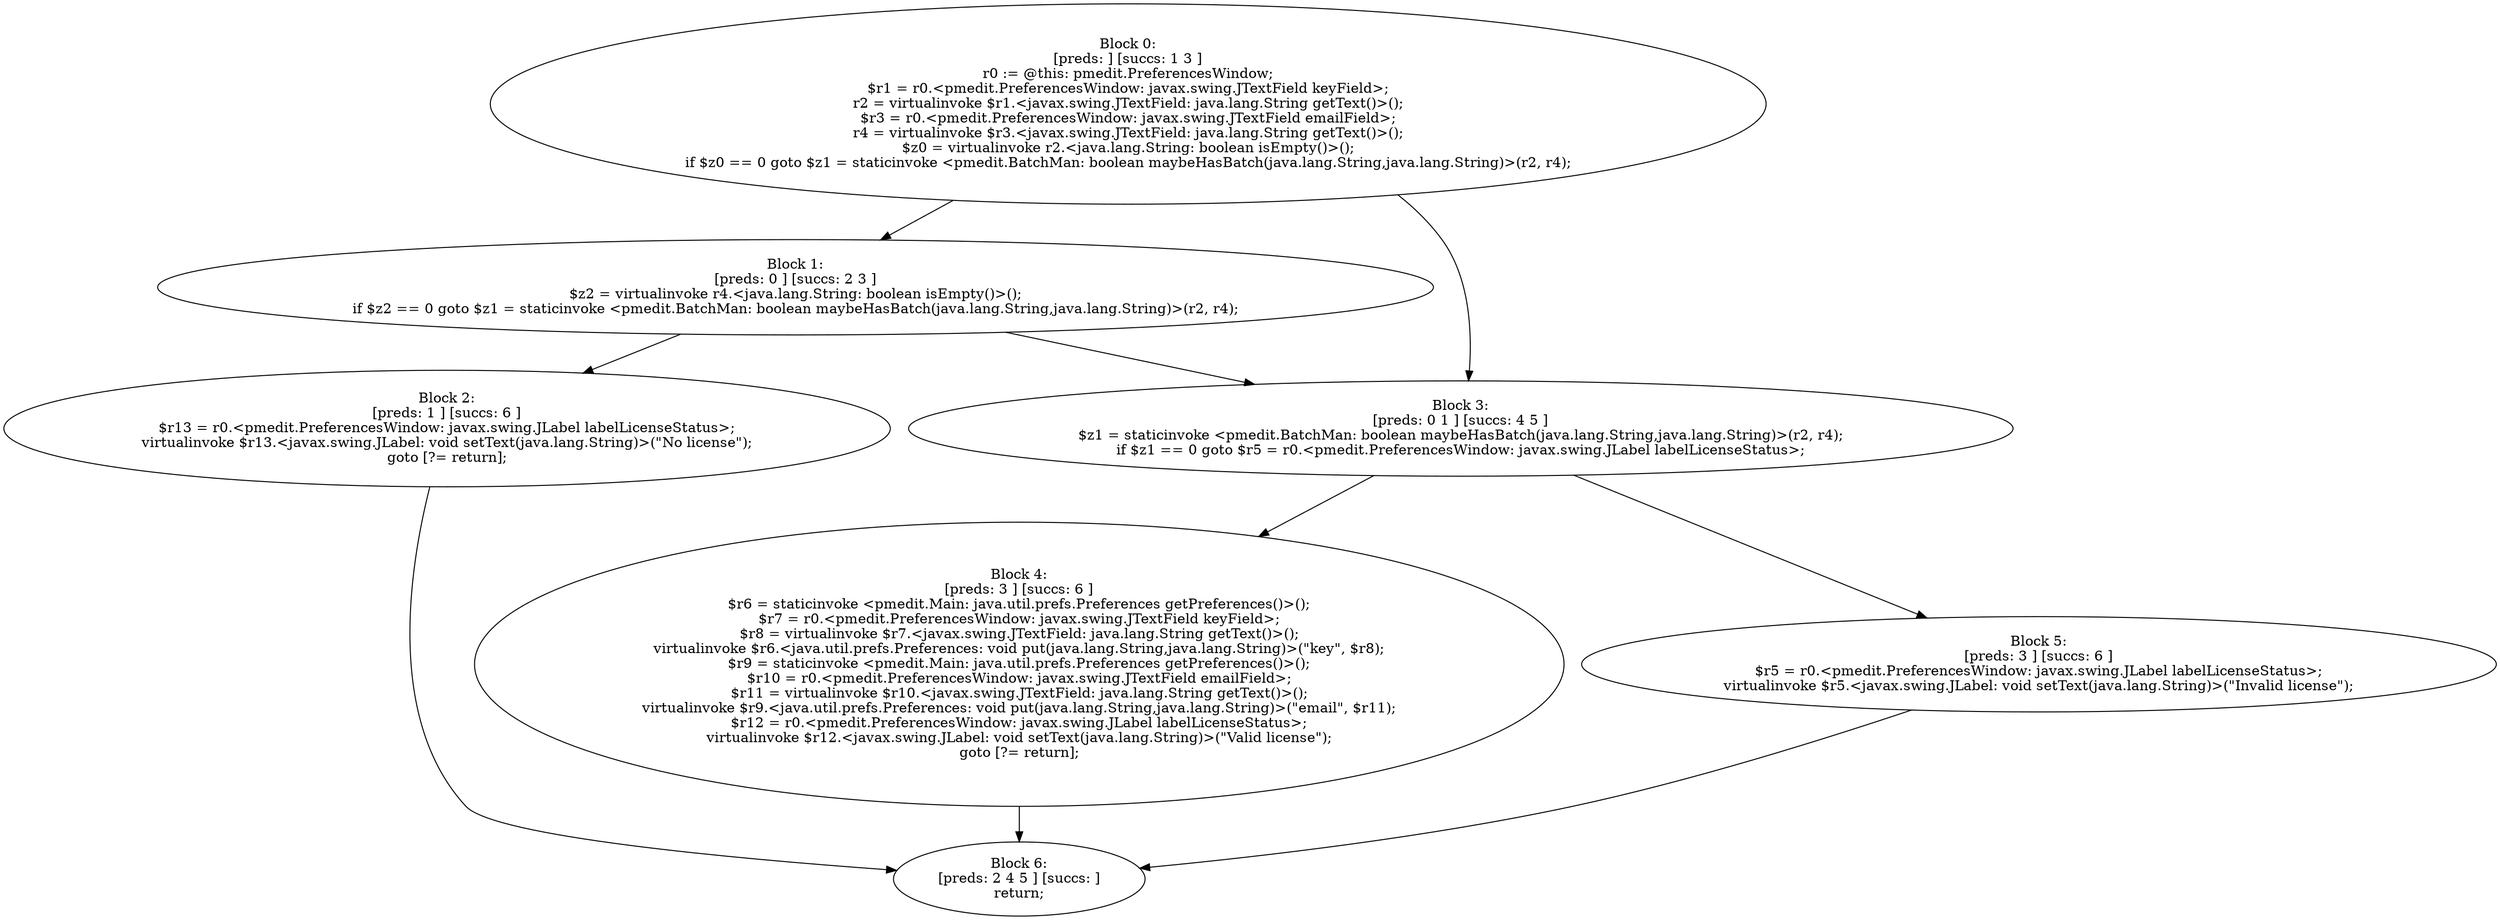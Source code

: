 digraph "unitGraph" {
    "Block 0:
[preds: ] [succs: 1 3 ]
r0 := @this: pmedit.PreferencesWindow;
$r1 = r0.<pmedit.PreferencesWindow: javax.swing.JTextField keyField>;
r2 = virtualinvoke $r1.<javax.swing.JTextField: java.lang.String getText()>();
$r3 = r0.<pmedit.PreferencesWindow: javax.swing.JTextField emailField>;
r4 = virtualinvoke $r3.<javax.swing.JTextField: java.lang.String getText()>();
$z0 = virtualinvoke r2.<java.lang.String: boolean isEmpty()>();
if $z0 == 0 goto $z1 = staticinvoke <pmedit.BatchMan: boolean maybeHasBatch(java.lang.String,java.lang.String)>(r2, r4);
"
    "Block 1:
[preds: 0 ] [succs: 2 3 ]
$z2 = virtualinvoke r4.<java.lang.String: boolean isEmpty()>();
if $z2 == 0 goto $z1 = staticinvoke <pmedit.BatchMan: boolean maybeHasBatch(java.lang.String,java.lang.String)>(r2, r4);
"
    "Block 2:
[preds: 1 ] [succs: 6 ]
$r13 = r0.<pmedit.PreferencesWindow: javax.swing.JLabel labelLicenseStatus>;
virtualinvoke $r13.<javax.swing.JLabel: void setText(java.lang.String)>(\"No license\");
goto [?= return];
"
    "Block 3:
[preds: 0 1 ] [succs: 4 5 ]
$z1 = staticinvoke <pmedit.BatchMan: boolean maybeHasBatch(java.lang.String,java.lang.String)>(r2, r4);
if $z1 == 0 goto $r5 = r0.<pmedit.PreferencesWindow: javax.swing.JLabel labelLicenseStatus>;
"
    "Block 4:
[preds: 3 ] [succs: 6 ]
$r6 = staticinvoke <pmedit.Main: java.util.prefs.Preferences getPreferences()>();
$r7 = r0.<pmedit.PreferencesWindow: javax.swing.JTextField keyField>;
$r8 = virtualinvoke $r7.<javax.swing.JTextField: java.lang.String getText()>();
virtualinvoke $r6.<java.util.prefs.Preferences: void put(java.lang.String,java.lang.String)>(\"key\", $r8);
$r9 = staticinvoke <pmedit.Main: java.util.prefs.Preferences getPreferences()>();
$r10 = r0.<pmedit.PreferencesWindow: javax.swing.JTextField emailField>;
$r11 = virtualinvoke $r10.<javax.swing.JTextField: java.lang.String getText()>();
virtualinvoke $r9.<java.util.prefs.Preferences: void put(java.lang.String,java.lang.String)>(\"email\", $r11);
$r12 = r0.<pmedit.PreferencesWindow: javax.swing.JLabel labelLicenseStatus>;
virtualinvoke $r12.<javax.swing.JLabel: void setText(java.lang.String)>(\"Valid license\");
goto [?= return];
"
    "Block 5:
[preds: 3 ] [succs: 6 ]
$r5 = r0.<pmedit.PreferencesWindow: javax.swing.JLabel labelLicenseStatus>;
virtualinvoke $r5.<javax.swing.JLabel: void setText(java.lang.String)>(\"Invalid license\");
"
    "Block 6:
[preds: 2 4 5 ] [succs: ]
return;
"
    "Block 0:
[preds: ] [succs: 1 3 ]
r0 := @this: pmedit.PreferencesWindow;
$r1 = r0.<pmedit.PreferencesWindow: javax.swing.JTextField keyField>;
r2 = virtualinvoke $r1.<javax.swing.JTextField: java.lang.String getText()>();
$r3 = r0.<pmedit.PreferencesWindow: javax.swing.JTextField emailField>;
r4 = virtualinvoke $r3.<javax.swing.JTextField: java.lang.String getText()>();
$z0 = virtualinvoke r2.<java.lang.String: boolean isEmpty()>();
if $z0 == 0 goto $z1 = staticinvoke <pmedit.BatchMan: boolean maybeHasBatch(java.lang.String,java.lang.String)>(r2, r4);
"->"Block 1:
[preds: 0 ] [succs: 2 3 ]
$z2 = virtualinvoke r4.<java.lang.String: boolean isEmpty()>();
if $z2 == 0 goto $z1 = staticinvoke <pmedit.BatchMan: boolean maybeHasBatch(java.lang.String,java.lang.String)>(r2, r4);
";
    "Block 0:
[preds: ] [succs: 1 3 ]
r0 := @this: pmedit.PreferencesWindow;
$r1 = r0.<pmedit.PreferencesWindow: javax.swing.JTextField keyField>;
r2 = virtualinvoke $r1.<javax.swing.JTextField: java.lang.String getText()>();
$r3 = r0.<pmedit.PreferencesWindow: javax.swing.JTextField emailField>;
r4 = virtualinvoke $r3.<javax.swing.JTextField: java.lang.String getText()>();
$z0 = virtualinvoke r2.<java.lang.String: boolean isEmpty()>();
if $z0 == 0 goto $z1 = staticinvoke <pmedit.BatchMan: boolean maybeHasBatch(java.lang.String,java.lang.String)>(r2, r4);
"->"Block 3:
[preds: 0 1 ] [succs: 4 5 ]
$z1 = staticinvoke <pmedit.BatchMan: boolean maybeHasBatch(java.lang.String,java.lang.String)>(r2, r4);
if $z1 == 0 goto $r5 = r0.<pmedit.PreferencesWindow: javax.swing.JLabel labelLicenseStatus>;
";
    "Block 1:
[preds: 0 ] [succs: 2 3 ]
$z2 = virtualinvoke r4.<java.lang.String: boolean isEmpty()>();
if $z2 == 0 goto $z1 = staticinvoke <pmedit.BatchMan: boolean maybeHasBatch(java.lang.String,java.lang.String)>(r2, r4);
"->"Block 2:
[preds: 1 ] [succs: 6 ]
$r13 = r0.<pmedit.PreferencesWindow: javax.swing.JLabel labelLicenseStatus>;
virtualinvoke $r13.<javax.swing.JLabel: void setText(java.lang.String)>(\"No license\");
goto [?= return];
";
    "Block 1:
[preds: 0 ] [succs: 2 3 ]
$z2 = virtualinvoke r4.<java.lang.String: boolean isEmpty()>();
if $z2 == 0 goto $z1 = staticinvoke <pmedit.BatchMan: boolean maybeHasBatch(java.lang.String,java.lang.String)>(r2, r4);
"->"Block 3:
[preds: 0 1 ] [succs: 4 5 ]
$z1 = staticinvoke <pmedit.BatchMan: boolean maybeHasBatch(java.lang.String,java.lang.String)>(r2, r4);
if $z1 == 0 goto $r5 = r0.<pmedit.PreferencesWindow: javax.swing.JLabel labelLicenseStatus>;
";
    "Block 2:
[preds: 1 ] [succs: 6 ]
$r13 = r0.<pmedit.PreferencesWindow: javax.swing.JLabel labelLicenseStatus>;
virtualinvoke $r13.<javax.swing.JLabel: void setText(java.lang.String)>(\"No license\");
goto [?= return];
"->"Block 6:
[preds: 2 4 5 ] [succs: ]
return;
";
    "Block 3:
[preds: 0 1 ] [succs: 4 5 ]
$z1 = staticinvoke <pmedit.BatchMan: boolean maybeHasBatch(java.lang.String,java.lang.String)>(r2, r4);
if $z1 == 0 goto $r5 = r0.<pmedit.PreferencesWindow: javax.swing.JLabel labelLicenseStatus>;
"->"Block 4:
[preds: 3 ] [succs: 6 ]
$r6 = staticinvoke <pmedit.Main: java.util.prefs.Preferences getPreferences()>();
$r7 = r0.<pmedit.PreferencesWindow: javax.swing.JTextField keyField>;
$r8 = virtualinvoke $r7.<javax.swing.JTextField: java.lang.String getText()>();
virtualinvoke $r6.<java.util.prefs.Preferences: void put(java.lang.String,java.lang.String)>(\"key\", $r8);
$r9 = staticinvoke <pmedit.Main: java.util.prefs.Preferences getPreferences()>();
$r10 = r0.<pmedit.PreferencesWindow: javax.swing.JTextField emailField>;
$r11 = virtualinvoke $r10.<javax.swing.JTextField: java.lang.String getText()>();
virtualinvoke $r9.<java.util.prefs.Preferences: void put(java.lang.String,java.lang.String)>(\"email\", $r11);
$r12 = r0.<pmedit.PreferencesWindow: javax.swing.JLabel labelLicenseStatus>;
virtualinvoke $r12.<javax.swing.JLabel: void setText(java.lang.String)>(\"Valid license\");
goto [?= return];
";
    "Block 3:
[preds: 0 1 ] [succs: 4 5 ]
$z1 = staticinvoke <pmedit.BatchMan: boolean maybeHasBatch(java.lang.String,java.lang.String)>(r2, r4);
if $z1 == 0 goto $r5 = r0.<pmedit.PreferencesWindow: javax.swing.JLabel labelLicenseStatus>;
"->"Block 5:
[preds: 3 ] [succs: 6 ]
$r5 = r0.<pmedit.PreferencesWindow: javax.swing.JLabel labelLicenseStatus>;
virtualinvoke $r5.<javax.swing.JLabel: void setText(java.lang.String)>(\"Invalid license\");
";
    "Block 4:
[preds: 3 ] [succs: 6 ]
$r6 = staticinvoke <pmedit.Main: java.util.prefs.Preferences getPreferences()>();
$r7 = r0.<pmedit.PreferencesWindow: javax.swing.JTextField keyField>;
$r8 = virtualinvoke $r7.<javax.swing.JTextField: java.lang.String getText()>();
virtualinvoke $r6.<java.util.prefs.Preferences: void put(java.lang.String,java.lang.String)>(\"key\", $r8);
$r9 = staticinvoke <pmedit.Main: java.util.prefs.Preferences getPreferences()>();
$r10 = r0.<pmedit.PreferencesWindow: javax.swing.JTextField emailField>;
$r11 = virtualinvoke $r10.<javax.swing.JTextField: java.lang.String getText()>();
virtualinvoke $r9.<java.util.prefs.Preferences: void put(java.lang.String,java.lang.String)>(\"email\", $r11);
$r12 = r0.<pmedit.PreferencesWindow: javax.swing.JLabel labelLicenseStatus>;
virtualinvoke $r12.<javax.swing.JLabel: void setText(java.lang.String)>(\"Valid license\");
goto [?= return];
"->"Block 6:
[preds: 2 4 5 ] [succs: ]
return;
";
    "Block 5:
[preds: 3 ] [succs: 6 ]
$r5 = r0.<pmedit.PreferencesWindow: javax.swing.JLabel labelLicenseStatus>;
virtualinvoke $r5.<javax.swing.JLabel: void setText(java.lang.String)>(\"Invalid license\");
"->"Block 6:
[preds: 2 4 5 ] [succs: ]
return;
";
}
